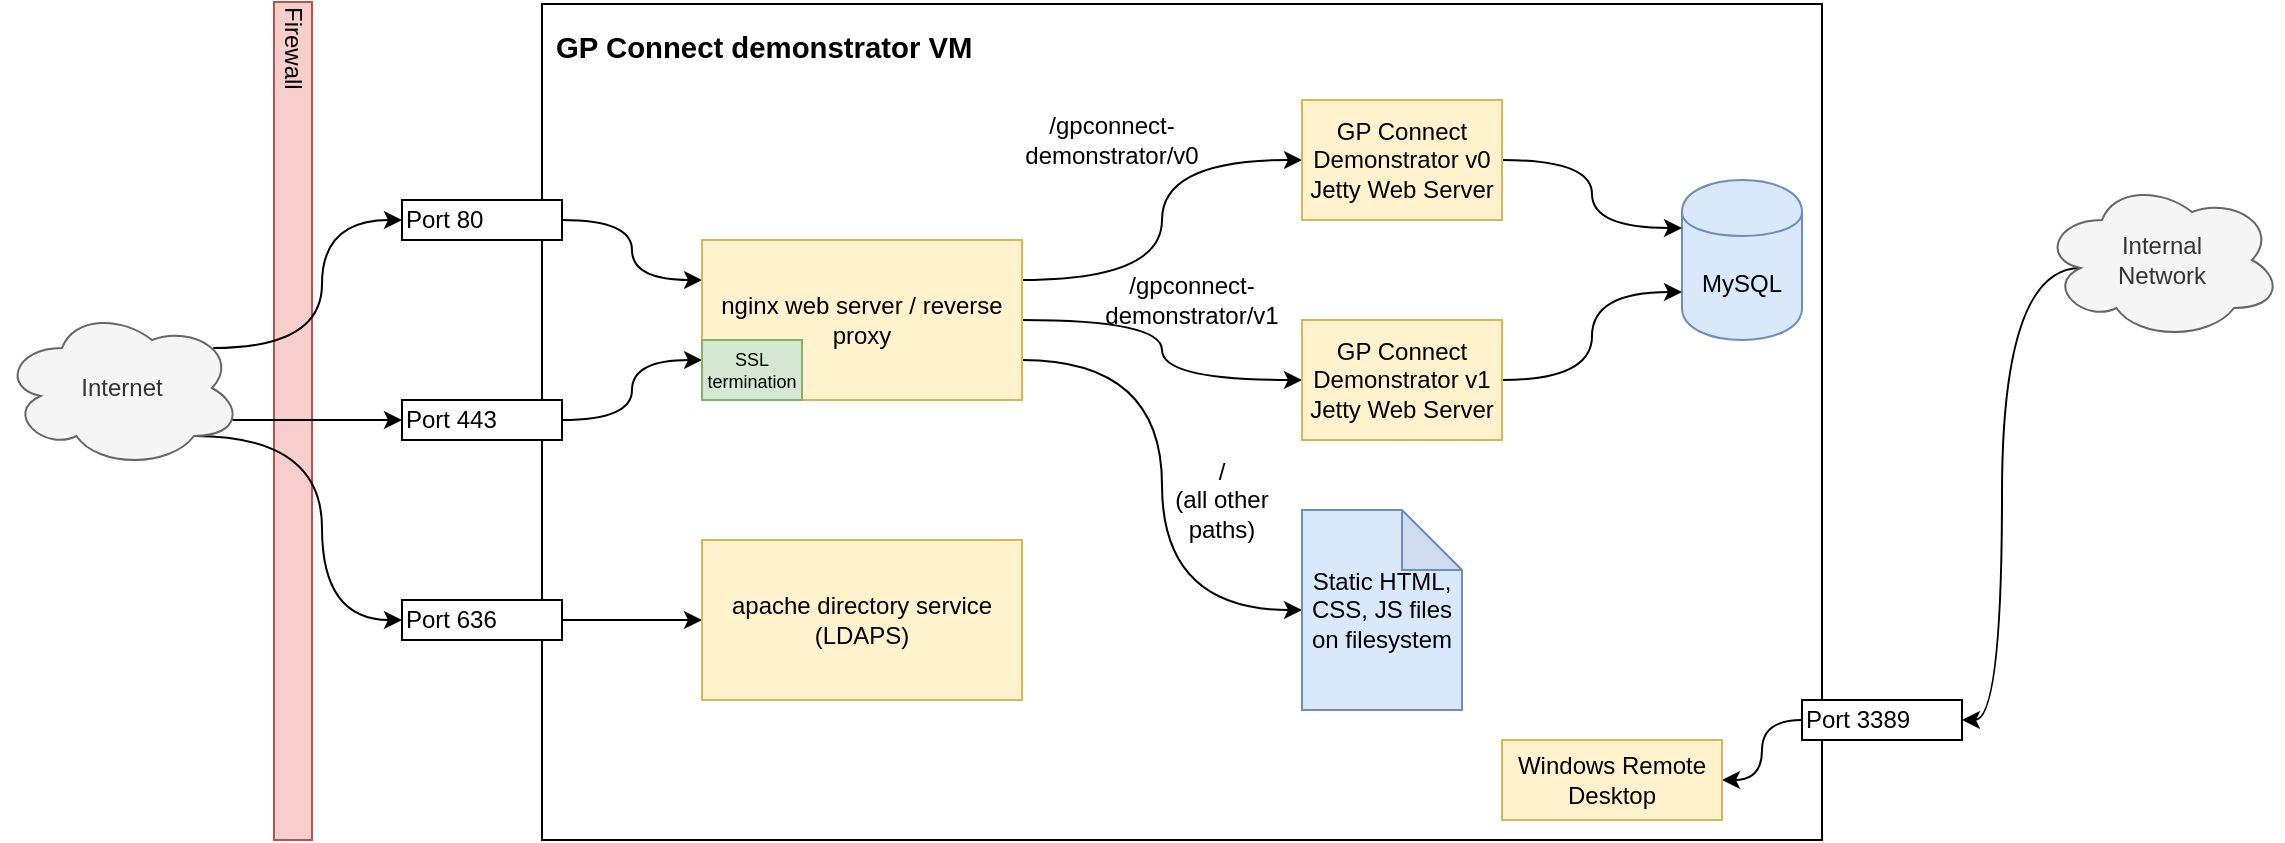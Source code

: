 <mxfile version="13.3.5" type="device"><diagram id="PyCuufZijIStc7P2JsMw" name="Page-1"><mxGraphModel dx="1106" dy="1003" grid="0" gridSize="10" guides="1" tooltips="1" connect="1" arrows="1" fold="1" page="1" pageScale="1" pageWidth="1169" pageHeight="827" math="0" shadow="0"><root><mxCell id="0"/><mxCell id="1" parent="0"/><mxCell id="RDYLPhHS0g2zlpQsencQ-1" value="Firewall" style="rounded=0;whiteSpace=wrap;html=1;direction=east;horizontal=0;fillColor=#f8cecc;strokeColor=#b85450;labelPosition=center;verticalLabelPosition=middle;align=left;verticalAlign=middle;rotation=-180;" parent="1" vertex="1"><mxGeometry x="136" y="181" width="19" height="419" as="geometry"/></mxCell><mxCell id="RDPQ0KicOGdVzFbxV7__-1" value="&lt;b style=&quot;font-family: &amp;#34;calibri&amp;#34; , sans-serif ; font-size: 16px&quot;&gt;&lt;span style=&quot;font-size: 11pt ; font-family: &amp;#34;arial&amp;#34; , sans-serif&quot;&gt;GP Connect demonstrator VM&lt;/span&gt;&lt;/b&gt;&lt;b style=&quot;font-family: &amp;#34;calibri&amp;#34; , sans-serif ; font-size: 16px&quot;&gt;&lt;span style=&quot;font-size: 11pt ; font-family: &amp;#34;arial&amp;#34; , sans-serif&quot;&gt;&lt;br&gt;&lt;/span&gt;&lt;/b&gt;" style="whiteSpace=wrap;html=1;align=left;verticalAlign=top;spacingLeft=5;spacingTop=5;" parent="1" vertex="1"><mxGeometry x="270" y="182" width="640" height="418" as="geometry"/></mxCell><mxCell id="RDPQ0KicOGdVzFbxV7__-13" style="edgeStyle=orthogonalEdgeStyle;orthogonalLoop=1;jettySize=auto;html=1;exitX=1;exitY=0.5;exitDx=0;exitDy=0;entryX=0;entryY=0.25;entryDx=0;entryDy=0;curved=1;" parent="1" source="RDPQ0KicOGdVzFbxV7__-6" target="RDPQ0KicOGdVzFbxV7__-10" edge="1"><mxGeometry relative="1" as="geometry"/></mxCell><mxCell id="RDPQ0KicOGdVzFbxV7__-6" value="Port 80" style="rounded=0;whiteSpace=wrap;html=1;align=left;" parent="1" vertex="1"><mxGeometry x="200" y="280" width="80" height="20" as="geometry"/></mxCell><mxCell id="RDPQ0KicOGdVzFbxV7__-14" style="edgeStyle=orthogonalEdgeStyle;orthogonalLoop=1;jettySize=auto;html=1;exitX=1;exitY=0.5;exitDx=0;exitDy=0;entryX=0;entryY=0.75;entryDx=0;entryDy=0;curved=1;" parent="1" source="RDPQ0KicOGdVzFbxV7__-7" target="RDPQ0KicOGdVzFbxV7__-10" edge="1"><mxGeometry relative="1" as="geometry"/></mxCell><mxCell id="RDPQ0KicOGdVzFbxV7__-7" value="Port 443" style="rounded=0;whiteSpace=wrap;html=1;align=left;" parent="1" vertex="1"><mxGeometry x="200" y="380" width="80" height="20" as="geometry"/></mxCell><mxCell id="RDPQ0KicOGdVzFbxV7__-31" style="edgeStyle=orthogonalEdgeStyle;curved=1;orthogonalLoop=1;jettySize=auto;html=1;exitX=1;exitY=0.5;exitDx=0;exitDy=0;entryX=0;entryY=0.5;entryDx=0;entryDy=0;fontSize=12;" parent="1" source="RDPQ0KicOGdVzFbxV7__-8" target="RDPQ0KicOGdVzFbxV7__-30" edge="1"><mxGeometry relative="1" as="geometry"/></mxCell><mxCell id="RDPQ0KicOGdVzFbxV7__-8" value="Port 636" style="rounded=0;whiteSpace=wrap;html=1;align=left;" parent="1" vertex="1"><mxGeometry x="200" y="480" width="80" height="20" as="geometry"/></mxCell><mxCell id="RDPQ0KicOGdVzFbxV7__-20" style="edgeStyle=orthogonalEdgeStyle;orthogonalLoop=1;jettySize=auto;html=1;exitX=1;exitY=0.25;exitDx=0;exitDy=0;entryX=0;entryY=0.5;entryDx=0;entryDy=0;fontSize=12;curved=1;" parent="1" source="RDPQ0KicOGdVzFbxV7__-10" target="RDPQ0KicOGdVzFbxV7__-17" edge="1"><mxGeometry relative="1" as="geometry"/></mxCell><mxCell id="RDPQ0KicOGdVzFbxV7__-21" style="edgeStyle=orthogonalEdgeStyle;orthogonalLoop=1;jettySize=auto;html=1;exitX=1;exitY=0.5;exitDx=0;exitDy=0;entryX=0;entryY=0.5;entryDx=0;entryDy=0;fontSize=12;curved=1;" parent="1" source="RDPQ0KicOGdVzFbxV7__-10" target="RDPQ0KicOGdVzFbxV7__-18" edge="1"><mxGeometry relative="1" as="geometry"/></mxCell><mxCell id="RDPQ0KicOGdVzFbxV7__-28" style="edgeStyle=orthogonalEdgeStyle;curved=1;orthogonalLoop=1;jettySize=auto;html=1;exitX=1;exitY=0.75;exitDx=0;exitDy=0;entryX=0;entryY=0.5;entryDx=0;entryDy=0;fontSize=12;entryPerimeter=0;" parent="1" source="RDPQ0KicOGdVzFbxV7__-10" target="RDPQ0KicOGdVzFbxV7__-25" edge="1"><mxGeometry relative="1" as="geometry"><mxPoint x="640" y="460" as="targetPoint"/></mxGeometry></mxCell><mxCell id="RDPQ0KicOGdVzFbxV7__-10" value="nginx web server / reverse proxy" style="rounded=0;whiteSpace=wrap;html=1;align=center;fillColor=#fff2cc;strokeColor=#d6b656;" parent="1" vertex="1"><mxGeometry x="350" y="300" width="160" height="80" as="geometry"/></mxCell><mxCell id="RDPQ0KicOGdVzFbxV7__-15" value="SSL termination&lt;br style=&quot;font-size: 9px;&quot;&gt;" style="rounded=0;whiteSpace=wrap;html=1;align=center;fontSize=9;fillColor=#d5e8d4;strokeColor=#82b366;" parent="1" vertex="1"><mxGeometry x="350" y="350" width="50" height="30" as="geometry"/></mxCell><mxCell id="RDPQ0KicOGdVzFbxV7__-16" value="MySQL" style="shape=cylinder;whiteSpace=wrap;html=1;boundedLbl=1;backgroundOutline=1;fontSize=12;align=center;fillColor=#dae8fc;strokeColor=#6c8ebf;" parent="1" vertex="1"><mxGeometry x="840" y="270" width="60" height="80" as="geometry"/></mxCell><mxCell id="RDPQ0KicOGdVzFbxV7__-23" style="edgeStyle=orthogonalEdgeStyle;curved=1;orthogonalLoop=1;jettySize=auto;html=1;exitX=1;exitY=0.5;exitDx=0;exitDy=0;entryX=0;entryY=0.3;entryDx=0;entryDy=0;fontSize=12;" parent="1" source="RDPQ0KicOGdVzFbxV7__-17" target="RDPQ0KicOGdVzFbxV7__-16" edge="1"><mxGeometry relative="1" as="geometry"/></mxCell><mxCell id="RDPQ0KicOGdVzFbxV7__-17" value="GP Connect Demonstrator v0 Jetty Web Server" style="rounded=0;whiteSpace=wrap;html=1;fontSize=12;align=center;fillColor=#fff2cc;strokeColor=#d6b656;" parent="1" vertex="1"><mxGeometry x="650" y="230" width="100" height="60" as="geometry"/></mxCell><mxCell id="RDPQ0KicOGdVzFbxV7__-24" style="edgeStyle=orthogonalEdgeStyle;curved=1;orthogonalLoop=1;jettySize=auto;html=1;exitX=1;exitY=0.5;exitDx=0;exitDy=0;entryX=0;entryY=0.7;entryDx=0;entryDy=0;fontSize=12;" parent="1" source="RDPQ0KicOGdVzFbxV7__-18" target="RDPQ0KicOGdVzFbxV7__-16" edge="1"><mxGeometry relative="1" as="geometry"/></mxCell><mxCell id="RDPQ0KicOGdVzFbxV7__-18" value="GP Connect Demonstrator v1 Jetty Web Server" style="rounded=0;whiteSpace=wrap;html=1;fontSize=12;align=center;fillColor=#fff2cc;strokeColor=#d6b656;" parent="1" vertex="1"><mxGeometry x="650" y="340" width="100" height="60" as="geometry"/></mxCell><mxCell id="RDPQ0KicOGdVzFbxV7__-25" value="&lt;span&gt;Static HTML, CSS, JS files on filesystem&lt;/span&gt;" style="shape=note;whiteSpace=wrap;html=1;backgroundOutline=1;darkOpacity=0.05;fontSize=12;align=center;fillColor=#dae8fc;strokeColor=#6c8ebf;" parent="1" vertex="1"><mxGeometry x="650" y="435" width="80" height="100" as="geometry"/></mxCell><mxCell id="RDPQ0KicOGdVzFbxV7__-26" value="/gpconnect-demonstrator/v0" style="text;html=1;strokeColor=none;align=center;verticalAlign=middle;whiteSpace=wrap;rounded=0;fontSize=12;" parent="1" vertex="1"><mxGeometry x="490" y="230" width="130" height="40" as="geometry"/></mxCell><mxCell id="RDPQ0KicOGdVzFbxV7__-27" value="/gpconnect-demonstrator/v1" style="text;html=1;strokeColor=none;align=center;verticalAlign=middle;whiteSpace=wrap;rounded=0;fontSize=12;" parent="1" vertex="1"><mxGeometry x="530" y="310" width="130" height="40" as="geometry"/></mxCell><mxCell id="RDPQ0KicOGdVzFbxV7__-29" value="/&lt;br&gt;(all other paths)" style="text;html=1;strokeColor=none;align=center;verticalAlign=middle;whiteSpace=wrap;rounded=0;fontSize=12;" parent="1" vertex="1"><mxGeometry x="580" y="410" width="60" height="40" as="geometry"/></mxCell><mxCell id="RDPQ0KicOGdVzFbxV7__-30" value="apache directory service&lt;br&gt;(LDAPS)" style="rounded=0;whiteSpace=wrap;html=1;align=center;fillColor=#fff2cc;strokeColor=#d6b656;" parent="1" vertex="1"><mxGeometry x="350" y="450" width="160" height="80" as="geometry"/></mxCell><mxCell id="RDPQ0KicOGdVzFbxV7__-34" style="edgeStyle=orthogonalEdgeStyle;curved=1;orthogonalLoop=1;jettySize=auto;html=1;exitX=0.88;exitY=0.25;exitDx=0;exitDy=0;exitPerimeter=0;entryX=0;entryY=0.5;entryDx=0;entryDy=0;fontSize=12;" parent="1" source="RDPQ0KicOGdVzFbxV7__-33" target="RDPQ0KicOGdVzFbxV7__-6" edge="1"><mxGeometry relative="1" as="geometry"/></mxCell><mxCell id="RDPQ0KicOGdVzFbxV7__-35" style="edgeStyle=orthogonalEdgeStyle;curved=1;orthogonalLoop=1;jettySize=auto;html=1;exitX=0.96;exitY=0.7;exitDx=0;exitDy=0;exitPerimeter=0;entryX=0;entryY=0.5;entryDx=0;entryDy=0;fontSize=12;" parent="1" source="RDPQ0KicOGdVzFbxV7__-33" target="RDPQ0KicOGdVzFbxV7__-7" edge="1"><mxGeometry relative="1" as="geometry"/></mxCell><mxCell id="RDPQ0KicOGdVzFbxV7__-36" style="edgeStyle=orthogonalEdgeStyle;curved=1;orthogonalLoop=1;jettySize=auto;html=1;exitX=0.8;exitY=0.8;exitDx=0;exitDy=0;exitPerimeter=0;entryX=0;entryY=0.5;entryDx=0;entryDy=0;fontSize=12;" parent="1" source="RDPQ0KicOGdVzFbxV7__-33" target="RDPQ0KicOGdVzFbxV7__-8" edge="1"><mxGeometry relative="1" as="geometry"/></mxCell><mxCell id="RDPQ0KicOGdVzFbxV7__-33" value="Internet" style="ellipse;shape=cloud;whiteSpace=wrap;html=1;fillColor=#f5f5f5;fontSize=12;align=center;strokeColor=#666666;fontColor=#333333;" parent="1" vertex="1"><mxGeometry y="334" width="120" height="80" as="geometry"/></mxCell><mxCell id="RDPQ0KicOGdVzFbxV7__-39" style="edgeStyle=orthogonalEdgeStyle;curved=1;orthogonalLoop=1;jettySize=auto;html=1;exitX=0.16;exitY=0.55;exitDx=0;exitDy=0;exitPerimeter=0;entryX=1;entryY=0.5;entryDx=0;entryDy=0;fontSize=12;" parent="1" source="RDPQ0KicOGdVzFbxV7__-37" target="RDPQ0KicOGdVzFbxV7__-38" edge="1"><mxGeometry relative="1" as="geometry"/></mxCell><mxCell id="RDPQ0KicOGdVzFbxV7__-37" value="Internal &lt;br&gt;Network" style="ellipse;shape=cloud;whiteSpace=wrap;html=1;fillColor=#f5f5f5;fontSize=12;align=center;strokeColor=#666666;fontColor=#333333;" parent="1" vertex="1"><mxGeometry x="1020" y="270" width="120" height="80" as="geometry"/></mxCell><mxCell id="RDPQ0KicOGdVzFbxV7__-42" style="edgeStyle=orthogonalEdgeStyle;curved=1;orthogonalLoop=1;jettySize=auto;html=1;exitX=0;exitY=0.5;exitDx=0;exitDy=0;entryX=1;entryY=0.5;entryDx=0;entryDy=0;fontSize=12;" parent="1" source="RDPQ0KicOGdVzFbxV7__-38" target="RDPQ0KicOGdVzFbxV7__-40" edge="1"><mxGeometry relative="1" as="geometry"/></mxCell><mxCell id="RDPQ0KicOGdVzFbxV7__-38" value="Port 3389" style="rounded=0;whiteSpace=wrap;html=1;align=left;" parent="1" vertex="1"><mxGeometry x="900" y="530" width="80" height="20" as="geometry"/></mxCell><mxCell id="RDPQ0KicOGdVzFbxV7__-40" value="Windows Remote Desktop" style="rounded=0;whiteSpace=wrap;html=1;fillColor=#fff2cc;fontSize=12;align=center;strokeColor=#d6b656;" parent="1" vertex="1"><mxGeometry x="750" y="550" width="110" height="40" as="geometry"/></mxCell></root></mxGraphModel></diagram></mxfile>